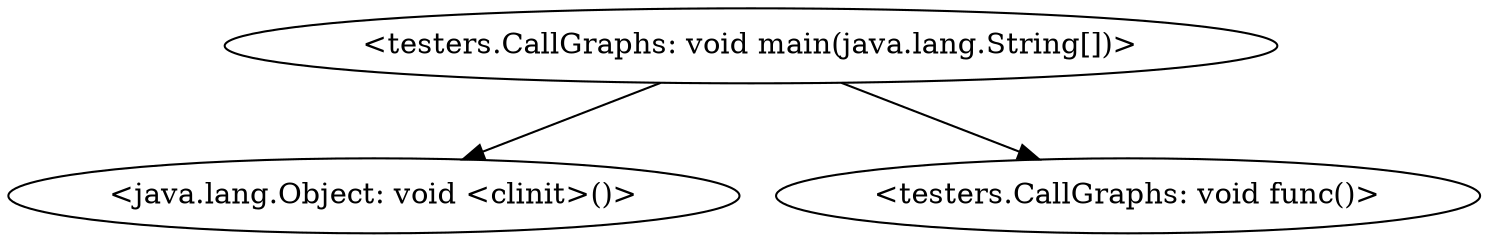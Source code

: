 digraph "call-graph" {
    "<testers.CallGraphs: void main(java.lang.String[])>"
    "<java.lang.Object: void <clinit>()>"
    "<testers.CallGraphs: void main(java.lang.String[])>"->"<java.lang.Object: void <clinit>()>";
    "<testers.CallGraphs: void func()>"
    "<testers.CallGraphs: void main(java.lang.String[])>"->"<testers.CallGraphs: void func()>";
}

